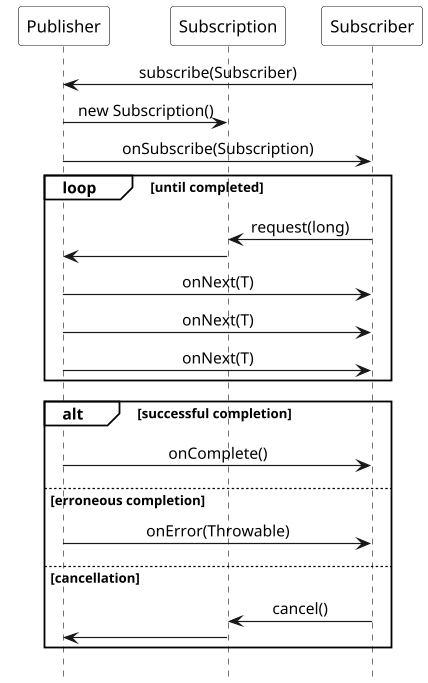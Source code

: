 @startuml

scale 1.2
hide footbox

!pragma teoz true

skinparam monochrome true
skinparam defaultFontName Source Sans Pro
skinparam sequenceMessageAlign center
skinparam participantBackgroundColor #white
skinparam noteBackgroundColor #white
skinparam sequenceGroupBackgroundColor #white
skinparam participantPadding 10

participant Publisher
participant Subscription
participant Subscriber

Subscriber -> Publisher : subscribe(Subscriber)
Publisher -> Subscription : new Subscription()
Publisher -> Subscriber : onSubscribe(Subscription)

loop until completed
    Subscriber -> Subscription : request(long)
    Subscription -> Publisher
    Publisher -> Subscriber : onNext(T)
    Publisher -> Subscriber : onNext(T)
    Publisher -> Subscriber : onNext(T)
end

alt successful completion
    Publisher -> Subscriber : onComplete()
else erroneous completion
    Publisher -> Subscriber : onError(Throwable)
else cancellation
    Subscriber -> Subscription : cancel()
    Subscription -> Publisher
end

@enduml
